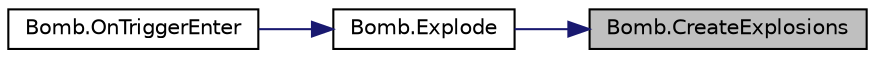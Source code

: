 digraph "Bomb.CreateExplosions"
{
 // LATEX_PDF_SIZE
  edge [fontname="Helvetica",fontsize="10",labelfontname="Helvetica",labelfontsize="10"];
  node [fontname="Helvetica",fontsize="10",shape=record];
  rankdir="RL";
  Node1 [label="Bomb.CreateExplosions",height=0.2,width=0.4,color="black", fillcolor="grey75", style="filled", fontcolor="black",tooltip="CreateExplosions() es un algoritmo dedicado la creacion de las explosiones."];
  Node1 -> Node2 [dir="back",color="midnightblue",fontsize="10",style="solid",fontname="Helvetica"];
  Node2 [label="Bomb.Explode",height=0.2,width=0.4,color="black", fillcolor="white", style="filled",URL="$class_bomb.html#a6b5b1e0131287a0d455dd21fb40b8470",tooltip="Explode() es invocado para instanciar explosiones en el juego."];
  Node2 -> Node3 [dir="back",color="midnightblue",fontsize="10",style="solid",fontname="Helvetica"];
  Node3 [label="Bomb.OnTriggerEnter",height=0.2,width=0.4,color="black", fillcolor="white", style="filled",URL="$class_bomb.html#a4cf03bfee024acacc138df5f2cc02fb2",tooltip="OnTriggerEnter() se usa para detectar si otra explosion toca la bomba."];
}
